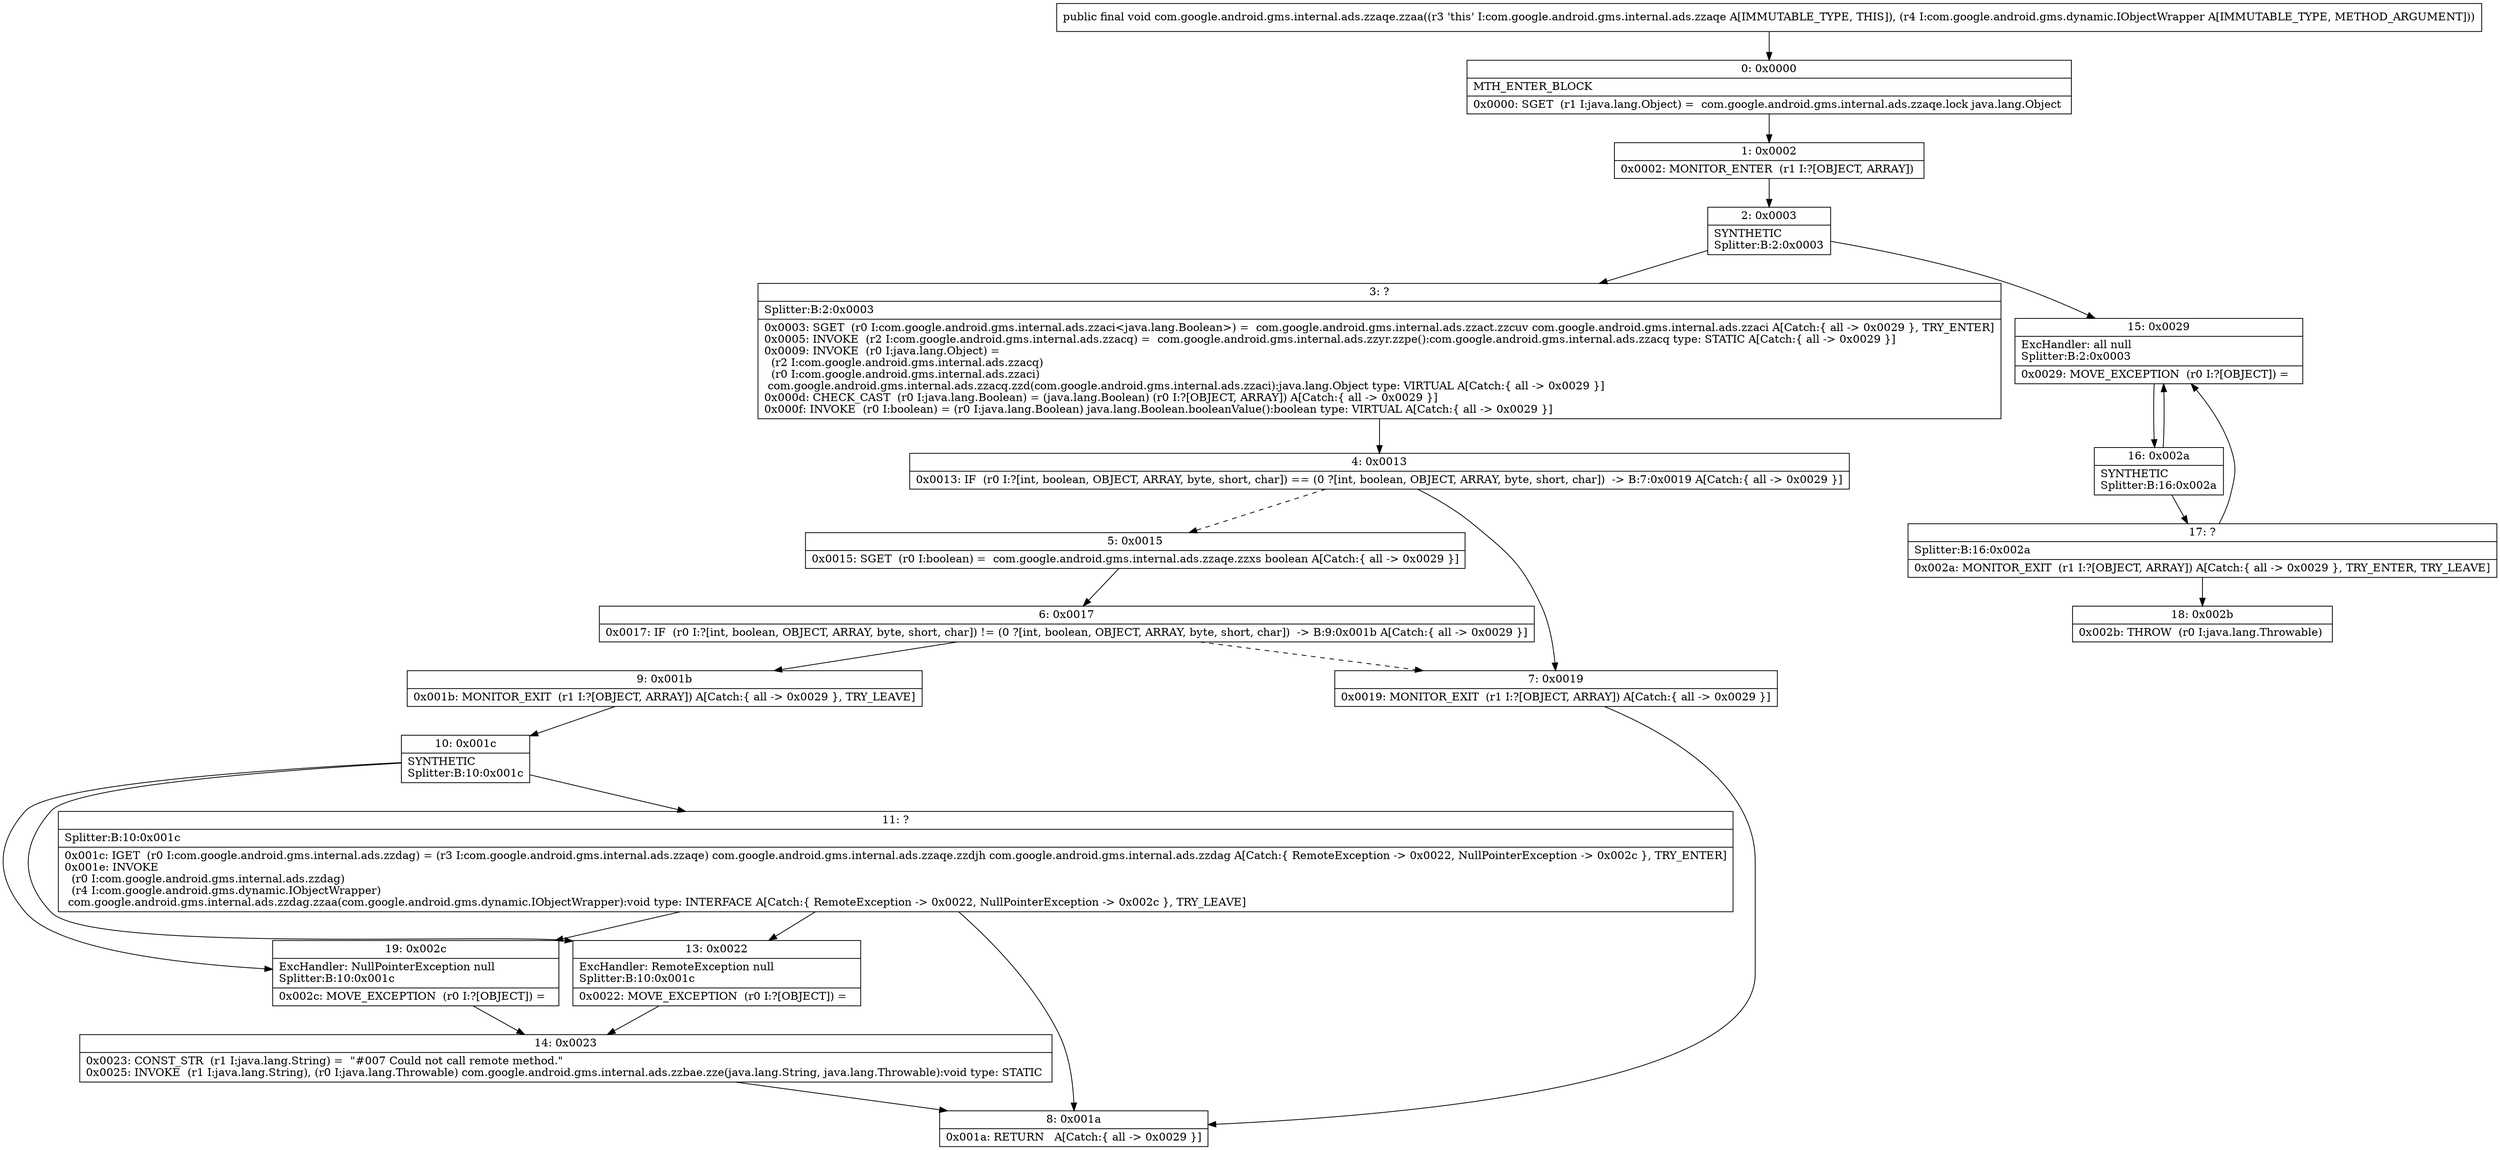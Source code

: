 digraph "CFG forcom.google.android.gms.internal.ads.zzaqe.zzaa(Lcom\/google\/android\/gms\/dynamic\/IObjectWrapper;)V" {
Node_0 [shape=record,label="{0\:\ 0x0000|MTH_ENTER_BLOCK\l|0x0000: SGET  (r1 I:java.lang.Object) =  com.google.android.gms.internal.ads.zzaqe.lock java.lang.Object \l}"];
Node_1 [shape=record,label="{1\:\ 0x0002|0x0002: MONITOR_ENTER  (r1 I:?[OBJECT, ARRAY]) \l}"];
Node_2 [shape=record,label="{2\:\ 0x0003|SYNTHETIC\lSplitter:B:2:0x0003\l}"];
Node_3 [shape=record,label="{3\:\ ?|Splitter:B:2:0x0003\l|0x0003: SGET  (r0 I:com.google.android.gms.internal.ads.zzaci\<java.lang.Boolean\>) =  com.google.android.gms.internal.ads.zzact.zzcuv com.google.android.gms.internal.ads.zzaci A[Catch:\{ all \-\> 0x0029 \}, TRY_ENTER]\l0x0005: INVOKE  (r2 I:com.google.android.gms.internal.ads.zzacq) =  com.google.android.gms.internal.ads.zzyr.zzpe():com.google.android.gms.internal.ads.zzacq type: STATIC A[Catch:\{ all \-\> 0x0029 \}]\l0x0009: INVOKE  (r0 I:java.lang.Object) = \l  (r2 I:com.google.android.gms.internal.ads.zzacq)\l  (r0 I:com.google.android.gms.internal.ads.zzaci)\l com.google.android.gms.internal.ads.zzacq.zzd(com.google.android.gms.internal.ads.zzaci):java.lang.Object type: VIRTUAL A[Catch:\{ all \-\> 0x0029 \}]\l0x000d: CHECK_CAST  (r0 I:java.lang.Boolean) = (java.lang.Boolean) (r0 I:?[OBJECT, ARRAY]) A[Catch:\{ all \-\> 0x0029 \}]\l0x000f: INVOKE  (r0 I:boolean) = (r0 I:java.lang.Boolean) java.lang.Boolean.booleanValue():boolean type: VIRTUAL A[Catch:\{ all \-\> 0x0029 \}]\l}"];
Node_4 [shape=record,label="{4\:\ 0x0013|0x0013: IF  (r0 I:?[int, boolean, OBJECT, ARRAY, byte, short, char]) == (0 ?[int, boolean, OBJECT, ARRAY, byte, short, char])  \-\> B:7:0x0019 A[Catch:\{ all \-\> 0x0029 \}]\l}"];
Node_5 [shape=record,label="{5\:\ 0x0015|0x0015: SGET  (r0 I:boolean) =  com.google.android.gms.internal.ads.zzaqe.zzxs boolean A[Catch:\{ all \-\> 0x0029 \}]\l}"];
Node_6 [shape=record,label="{6\:\ 0x0017|0x0017: IF  (r0 I:?[int, boolean, OBJECT, ARRAY, byte, short, char]) != (0 ?[int, boolean, OBJECT, ARRAY, byte, short, char])  \-\> B:9:0x001b A[Catch:\{ all \-\> 0x0029 \}]\l}"];
Node_7 [shape=record,label="{7\:\ 0x0019|0x0019: MONITOR_EXIT  (r1 I:?[OBJECT, ARRAY]) A[Catch:\{ all \-\> 0x0029 \}]\l}"];
Node_8 [shape=record,label="{8\:\ 0x001a|0x001a: RETURN   A[Catch:\{ all \-\> 0x0029 \}]\l}"];
Node_9 [shape=record,label="{9\:\ 0x001b|0x001b: MONITOR_EXIT  (r1 I:?[OBJECT, ARRAY]) A[Catch:\{ all \-\> 0x0029 \}, TRY_LEAVE]\l}"];
Node_10 [shape=record,label="{10\:\ 0x001c|SYNTHETIC\lSplitter:B:10:0x001c\l}"];
Node_11 [shape=record,label="{11\:\ ?|Splitter:B:10:0x001c\l|0x001c: IGET  (r0 I:com.google.android.gms.internal.ads.zzdag) = (r3 I:com.google.android.gms.internal.ads.zzaqe) com.google.android.gms.internal.ads.zzaqe.zzdjh com.google.android.gms.internal.ads.zzdag A[Catch:\{ RemoteException \-\> 0x0022, NullPointerException \-\> 0x002c \}, TRY_ENTER]\l0x001e: INVOKE  \l  (r0 I:com.google.android.gms.internal.ads.zzdag)\l  (r4 I:com.google.android.gms.dynamic.IObjectWrapper)\l com.google.android.gms.internal.ads.zzdag.zzaa(com.google.android.gms.dynamic.IObjectWrapper):void type: INTERFACE A[Catch:\{ RemoteException \-\> 0x0022, NullPointerException \-\> 0x002c \}, TRY_LEAVE]\l}"];
Node_13 [shape=record,label="{13\:\ 0x0022|ExcHandler: RemoteException null\lSplitter:B:10:0x001c\l|0x0022: MOVE_EXCEPTION  (r0 I:?[OBJECT]) =  \l}"];
Node_14 [shape=record,label="{14\:\ 0x0023|0x0023: CONST_STR  (r1 I:java.lang.String) =  \"#007 Could not call remote method.\" \l0x0025: INVOKE  (r1 I:java.lang.String), (r0 I:java.lang.Throwable) com.google.android.gms.internal.ads.zzbae.zze(java.lang.String, java.lang.Throwable):void type: STATIC \l}"];
Node_15 [shape=record,label="{15\:\ 0x0029|ExcHandler: all null\lSplitter:B:2:0x0003\l|0x0029: MOVE_EXCEPTION  (r0 I:?[OBJECT]) =  \l}"];
Node_16 [shape=record,label="{16\:\ 0x002a|SYNTHETIC\lSplitter:B:16:0x002a\l}"];
Node_17 [shape=record,label="{17\:\ ?|Splitter:B:16:0x002a\l|0x002a: MONITOR_EXIT  (r1 I:?[OBJECT, ARRAY]) A[Catch:\{ all \-\> 0x0029 \}, TRY_ENTER, TRY_LEAVE]\l}"];
Node_18 [shape=record,label="{18\:\ 0x002b|0x002b: THROW  (r0 I:java.lang.Throwable) \l}"];
Node_19 [shape=record,label="{19\:\ 0x002c|ExcHandler: NullPointerException null\lSplitter:B:10:0x001c\l|0x002c: MOVE_EXCEPTION  (r0 I:?[OBJECT]) =  \l}"];
MethodNode[shape=record,label="{public final void com.google.android.gms.internal.ads.zzaqe.zzaa((r3 'this' I:com.google.android.gms.internal.ads.zzaqe A[IMMUTABLE_TYPE, THIS]), (r4 I:com.google.android.gms.dynamic.IObjectWrapper A[IMMUTABLE_TYPE, METHOD_ARGUMENT])) }"];
MethodNode -> Node_0;
Node_0 -> Node_1;
Node_1 -> Node_2;
Node_2 -> Node_3;
Node_2 -> Node_15;
Node_3 -> Node_4;
Node_4 -> Node_5[style=dashed];
Node_4 -> Node_7;
Node_5 -> Node_6;
Node_6 -> Node_7[style=dashed];
Node_6 -> Node_9;
Node_7 -> Node_8;
Node_9 -> Node_10;
Node_10 -> Node_11;
Node_10 -> Node_13;
Node_10 -> Node_19;
Node_11 -> Node_13;
Node_11 -> Node_19;
Node_11 -> Node_8;
Node_13 -> Node_14;
Node_14 -> Node_8;
Node_15 -> Node_16;
Node_16 -> Node_17;
Node_16 -> Node_15;
Node_17 -> Node_18;
Node_17 -> Node_15;
Node_19 -> Node_14;
}

